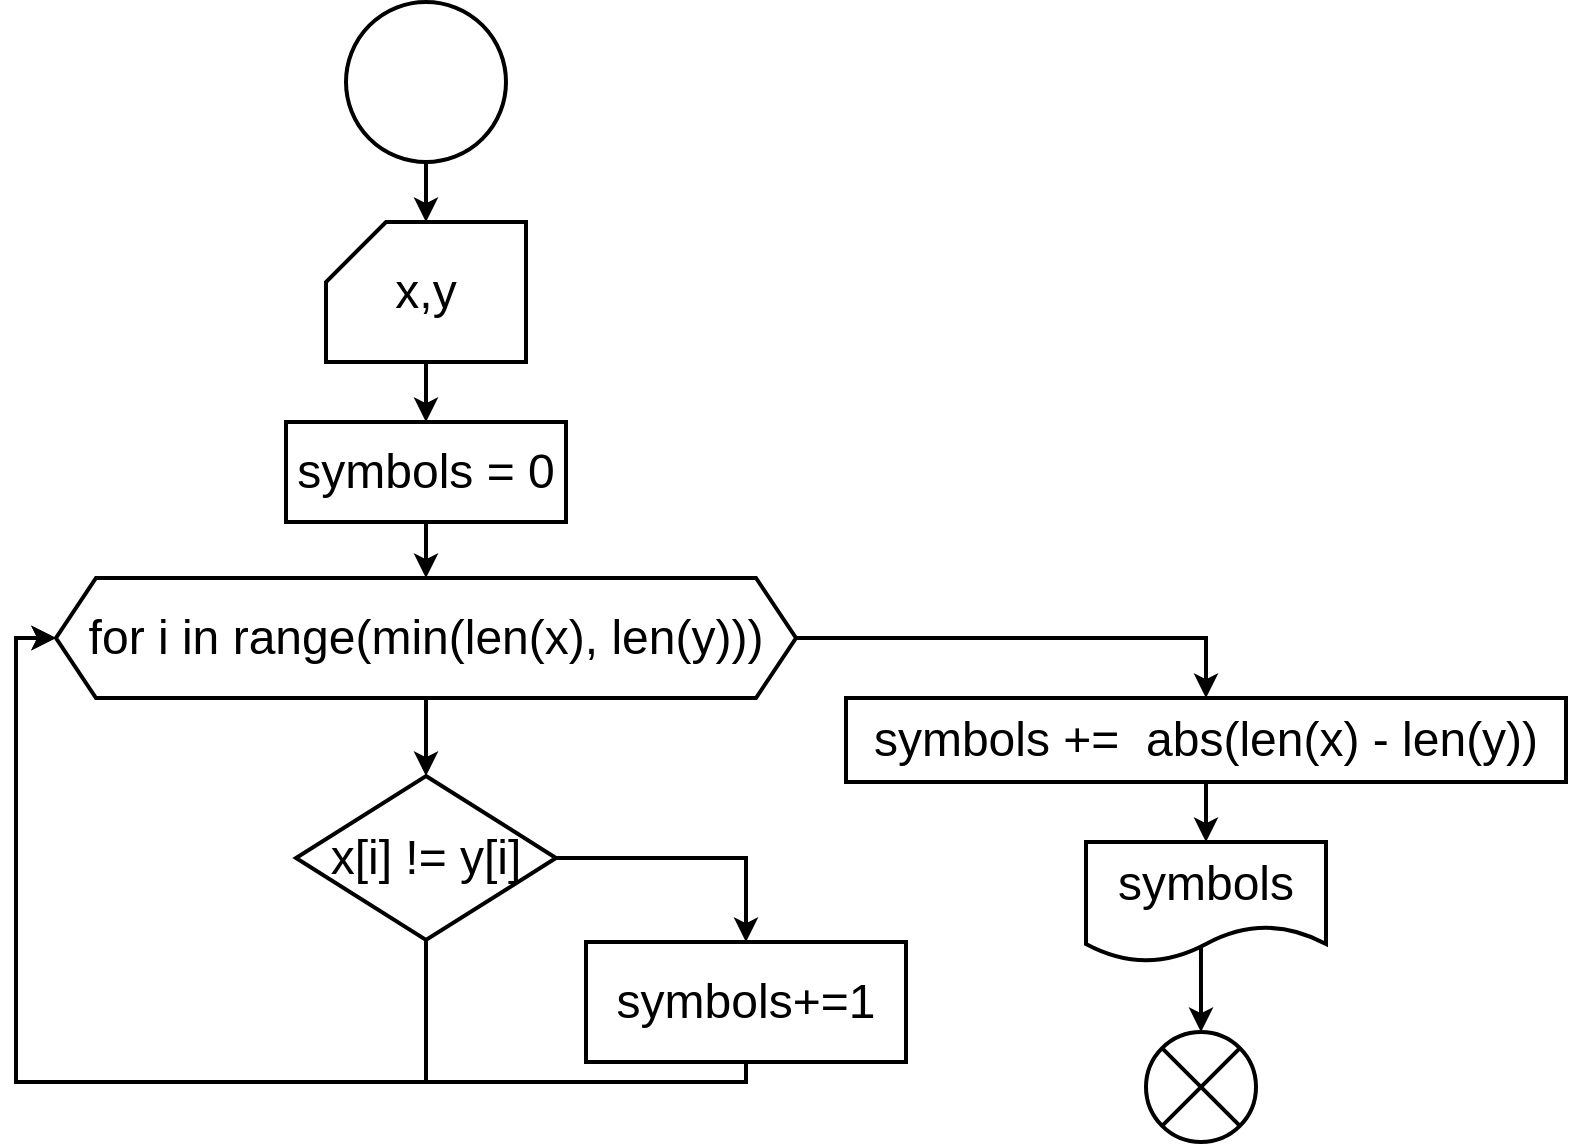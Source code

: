 <mxfile version="22.1.11" type="github">
  <diagram id="C5RBs43oDa-KdzZeNtuy" name="Page-1">
    <mxGraphModel dx="683" dy="381" grid="1" gridSize="10" guides="1" tooltips="1" connect="1" arrows="1" fold="1" page="1" pageScale="1" pageWidth="827" pageHeight="1169" math="0" shadow="0">
      <root>
        <mxCell id="WIyWlLk6GJQsqaUBKTNV-0" />
        <mxCell id="WIyWlLk6GJQsqaUBKTNV-1" parent="WIyWlLk6GJQsqaUBKTNV-0" />
        <mxCell id="VeSu8DNw0vKjj3wHpNu2-2" style="edgeStyle=orthogonalEdgeStyle;rounded=0;orthogonalLoop=1;jettySize=auto;html=1;strokeWidth=2;" edge="1" parent="WIyWlLk6GJQsqaUBKTNV-1" source="VeSu8DNw0vKjj3wHpNu2-0" target="VeSu8DNw0vKjj3wHpNu2-1">
          <mxGeometry relative="1" as="geometry" />
        </mxCell>
        <mxCell id="VeSu8DNw0vKjj3wHpNu2-0" value="" style="ellipse;whiteSpace=wrap;html=1;aspect=fixed;strokeWidth=2;" vertex="1" parent="WIyWlLk6GJQsqaUBKTNV-1">
          <mxGeometry x="200" y="70" width="80" height="80" as="geometry" />
        </mxCell>
        <mxCell id="VeSu8DNw0vKjj3wHpNu2-5" style="edgeStyle=orthogonalEdgeStyle;rounded=0;orthogonalLoop=1;jettySize=auto;html=1;entryX=0.5;entryY=0;entryDx=0;entryDy=0;strokeWidth=2;" edge="1" parent="WIyWlLk6GJQsqaUBKTNV-1" source="VeSu8DNw0vKjj3wHpNu2-1" target="VeSu8DNw0vKjj3wHpNu2-4">
          <mxGeometry relative="1" as="geometry" />
        </mxCell>
        <mxCell id="VeSu8DNw0vKjj3wHpNu2-1" value="&lt;font style=&quot;font-size: 24px;&quot;&gt;x,y&lt;/font&gt;" style="shape=card;whiteSpace=wrap;html=1;strokeWidth=2;" vertex="1" parent="WIyWlLk6GJQsqaUBKTNV-1">
          <mxGeometry x="190" y="180" width="100" height="70" as="geometry" />
        </mxCell>
        <mxCell id="VeSu8DNw0vKjj3wHpNu2-8" style="edgeStyle=orthogonalEdgeStyle;rounded=0;orthogonalLoop=1;jettySize=auto;html=1;entryX=0.5;entryY=0;entryDx=0;entryDy=0;strokeWidth=2;" edge="1" parent="WIyWlLk6GJQsqaUBKTNV-1" source="VeSu8DNw0vKjj3wHpNu2-4" target="VeSu8DNw0vKjj3wHpNu2-6">
          <mxGeometry relative="1" as="geometry" />
        </mxCell>
        <mxCell id="VeSu8DNw0vKjj3wHpNu2-4" value="&lt;font style=&quot;font-size: 24px;&quot;&gt;symbols = 0&lt;/font&gt;" style="rounded=0;whiteSpace=wrap;html=1;strokeWidth=2;" vertex="1" parent="WIyWlLk6GJQsqaUBKTNV-1">
          <mxGeometry x="170" y="280" width="140" height="50" as="geometry" />
        </mxCell>
        <mxCell id="VeSu8DNw0vKjj3wHpNu2-10" value="" style="edgeStyle=orthogonalEdgeStyle;rounded=0;orthogonalLoop=1;jettySize=auto;html=1;strokeWidth=2;" edge="1" parent="WIyWlLk6GJQsqaUBKTNV-1" source="VeSu8DNw0vKjj3wHpNu2-6" target="VeSu8DNw0vKjj3wHpNu2-9">
          <mxGeometry relative="1" as="geometry" />
        </mxCell>
        <mxCell id="VeSu8DNw0vKjj3wHpNu2-16" style="edgeStyle=orthogonalEdgeStyle;rounded=0;orthogonalLoop=1;jettySize=auto;html=1;entryX=0.5;entryY=0;entryDx=0;entryDy=0;strokeWidth=2;" edge="1" parent="WIyWlLk6GJQsqaUBKTNV-1" source="VeSu8DNw0vKjj3wHpNu2-6" target="VeSu8DNw0vKjj3wHpNu2-17">
          <mxGeometry relative="1" as="geometry">
            <mxPoint x="510" y="670" as="targetPoint" />
          </mxGeometry>
        </mxCell>
        <mxCell id="VeSu8DNw0vKjj3wHpNu2-6" value="&lt;font style=&quot;font-size: 24px;&quot;&gt;for i in range(min(len(x), len(y)))&lt;/font&gt;" style="shape=hexagon;perimeter=hexagonPerimeter2;whiteSpace=wrap;html=1;fixedSize=1;align=center;strokeWidth=2;" vertex="1" parent="WIyWlLk6GJQsqaUBKTNV-1">
          <mxGeometry x="55" y="358" width="370" height="60" as="geometry" />
        </mxCell>
        <mxCell id="VeSu8DNw0vKjj3wHpNu2-12" style="edgeStyle=orthogonalEdgeStyle;rounded=0;orthogonalLoop=1;jettySize=auto;html=1;entryX=0.5;entryY=0;entryDx=0;entryDy=0;strokeWidth=2;" edge="1" parent="WIyWlLk6GJQsqaUBKTNV-1" source="VeSu8DNw0vKjj3wHpNu2-9" target="VeSu8DNw0vKjj3wHpNu2-11">
          <mxGeometry relative="1" as="geometry" />
        </mxCell>
        <mxCell id="VeSu8DNw0vKjj3wHpNu2-15" style="edgeStyle=orthogonalEdgeStyle;rounded=0;orthogonalLoop=1;jettySize=auto;html=1;entryX=0;entryY=0.5;entryDx=0;entryDy=0;strokeWidth=2;" edge="1" parent="WIyWlLk6GJQsqaUBKTNV-1" source="VeSu8DNw0vKjj3wHpNu2-9" target="VeSu8DNw0vKjj3wHpNu2-6">
          <mxGeometry relative="1" as="geometry">
            <Array as="points">
              <mxPoint x="240" y="610" />
              <mxPoint x="35" y="610" />
              <mxPoint x="35" y="388" />
            </Array>
          </mxGeometry>
        </mxCell>
        <mxCell id="VeSu8DNw0vKjj3wHpNu2-9" value="&lt;font style=&quot;font-size: 24px;&quot;&gt;x[i] != y[i]&lt;/font&gt;" style="rhombus;whiteSpace=wrap;html=1;strokeWidth=2;" vertex="1" parent="WIyWlLk6GJQsqaUBKTNV-1">
          <mxGeometry x="175" y="457" width="130" height="82" as="geometry" />
        </mxCell>
        <mxCell id="VeSu8DNw0vKjj3wHpNu2-13" style="edgeStyle=orthogonalEdgeStyle;rounded=0;orthogonalLoop=1;jettySize=auto;html=1;entryX=0;entryY=0.5;entryDx=0;entryDy=0;strokeWidth=2;" edge="1" parent="WIyWlLk6GJQsqaUBKTNV-1" source="VeSu8DNw0vKjj3wHpNu2-11" target="VeSu8DNw0vKjj3wHpNu2-6">
          <mxGeometry relative="1" as="geometry">
            <Array as="points">
              <mxPoint x="400" y="610" />
              <mxPoint x="35" y="610" />
              <mxPoint x="35" y="388" />
            </Array>
          </mxGeometry>
        </mxCell>
        <mxCell id="VeSu8DNw0vKjj3wHpNu2-11" value="&lt;font style=&quot;font-size: 24px;&quot;&gt;symbols+=1&lt;/font&gt;" style="rounded=0;whiteSpace=wrap;html=1;strokeWidth=2;" vertex="1" parent="WIyWlLk6GJQsqaUBKTNV-1">
          <mxGeometry x="320" y="540" width="160" height="60" as="geometry" />
        </mxCell>
        <mxCell id="VeSu8DNw0vKjj3wHpNu2-19" style="edgeStyle=orthogonalEdgeStyle;rounded=0;orthogonalLoop=1;jettySize=auto;html=1;strokeWidth=2;" edge="1" parent="WIyWlLk6GJQsqaUBKTNV-1" source="VeSu8DNw0vKjj3wHpNu2-17" target="VeSu8DNw0vKjj3wHpNu2-18">
          <mxGeometry relative="1" as="geometry" />
        </mxCell>
        <mxCell id="VeSu8DNw0vKjj3wHpNu2-17" value="&lt;font style=&quot;font-size: 24px;&quot;&gt;symbols +=&amp;nbsp; abs(len(x) - len(y))&lt;/font&gt;" style="rounded=0;whiteSpace=wrap;html=1;strokeWidth=2;" vertex="1" parent="WIyWlLk6GJQsqaUBKTNV-1">
          <mxGeometry x="450" y="418" width="360" height="42" as="geometry" />
        </mxCell>
        <mxCell id="VeSu8DNw0vKjj3wHpNu2-21" value="" style="edgeStyle=orthogonalEdgeStyle;rounded=0;orthogonalLoop=1;jettySize=auto;html=1;strokeWidth=2;exitX=0.479;exitY=0.84;exitDx=0;exitDy=0;exitPerimeter=0;" edge="1" parent="WIyWlLk6GJQsqaUBKTNV-1" source="VeSu8DNw0vKjj3wHpNu2-18" target="VeSu8DNw0vKjj3wHpNu2-20">
          <mxGeometry relative="1" as="geometry" />
        </mxCell>
        <mxCell id="VeSu8DNw0vKjj3wHpNu2-18" value="&lt;font style=&quot;font-size: 24px;&quot;&gt;symbols&lt;/font&gt;" style="shape=document;whiteSpace=wrap;html=1;boundedLbl=1;strokeWidth=2;" vertex="1" parent="WIyWlLk6GJQsqaUBKTNV-1">
          <mxGeometry x="570" y="490" width="120" height="60" as="geometry" />
        </mxCell>
        <mxCell id="VeSu8DNw0vKjj3wHpNu2-20" value="" style="ellipse;whiteSpace=wrap;html=1;strokeWidth=2;" vertex="1" parent="WIyWlLk6GJQsqaUBKTNV-1">
          <mxGeometry x="600" y="585" width="55" height="55" as="geometry" />
        </mxCell>
        <mxCell id="VeSu8DNw0vKjj3wHpNu2-22" value="" style="endArrow=none;html=1;rounded=0;strokeWidth=2;entryX=1;entryY=0;entryDx=0;entryDy=0;exitX=0;exitY=1;exitDx=0;exitDy=0;" edge="1" parent="WIyWlLk6GJQsqaUBKTNV-1" source="VeSu8DNw0vKjj3wHpNu2-20" target="VeSu8DNw0vKjj3wHpNu2-20">
          <mxGeometry width="50" height="50" relative="1" as="geometry">
            <mxPoint x="520" y="640" as="sourcePoint" />
            <mxPoint x="570" y="590" as="targetPoint" />
          </mxGeometry>
        </mxCell>
        <mxCell id="VeSu8DNw0vKjj3wHpNu2-23" value="" style="endArrow=none;html=1;rounded=0;entryX=0;entryY=0;entryDx=0;entryDy=0;exitX=1;exitY=1;exitDx=0;exitDy=0;strokeWidth=2;" edge="1" parent="WIyWlLk6GJQsqaUBKTNV-1" source="VeSu8DNw0vKjj3wHpNu2-20" target="VeSu8DNw0vKjj3wHpNu2-20">
          <mxGeometry width="50" height="50" relative="1" as="geometry">
            <mxPoint x="490" y="650" as="sourcePoint" />
            <mxPoint x="540" y="600" as="targetPoint" />
          </mxGeometry>
        </mxCell>
      </root>
    </mxGraphModel>
  </diagram>
</mxfile>
